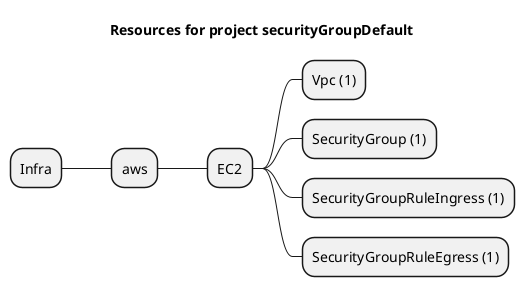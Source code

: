 @startmindmap
title Resources for project securityGroupDefault
skinparam monochrome true
+ Infra
++ aws
+++ EC2
++++ Vpc (1)
++++ SecurityGroup (1)
++++ SecurityGroupRuleIngress (1)
++++ SecurityGroupRuleEgress (1)
@endmindmap